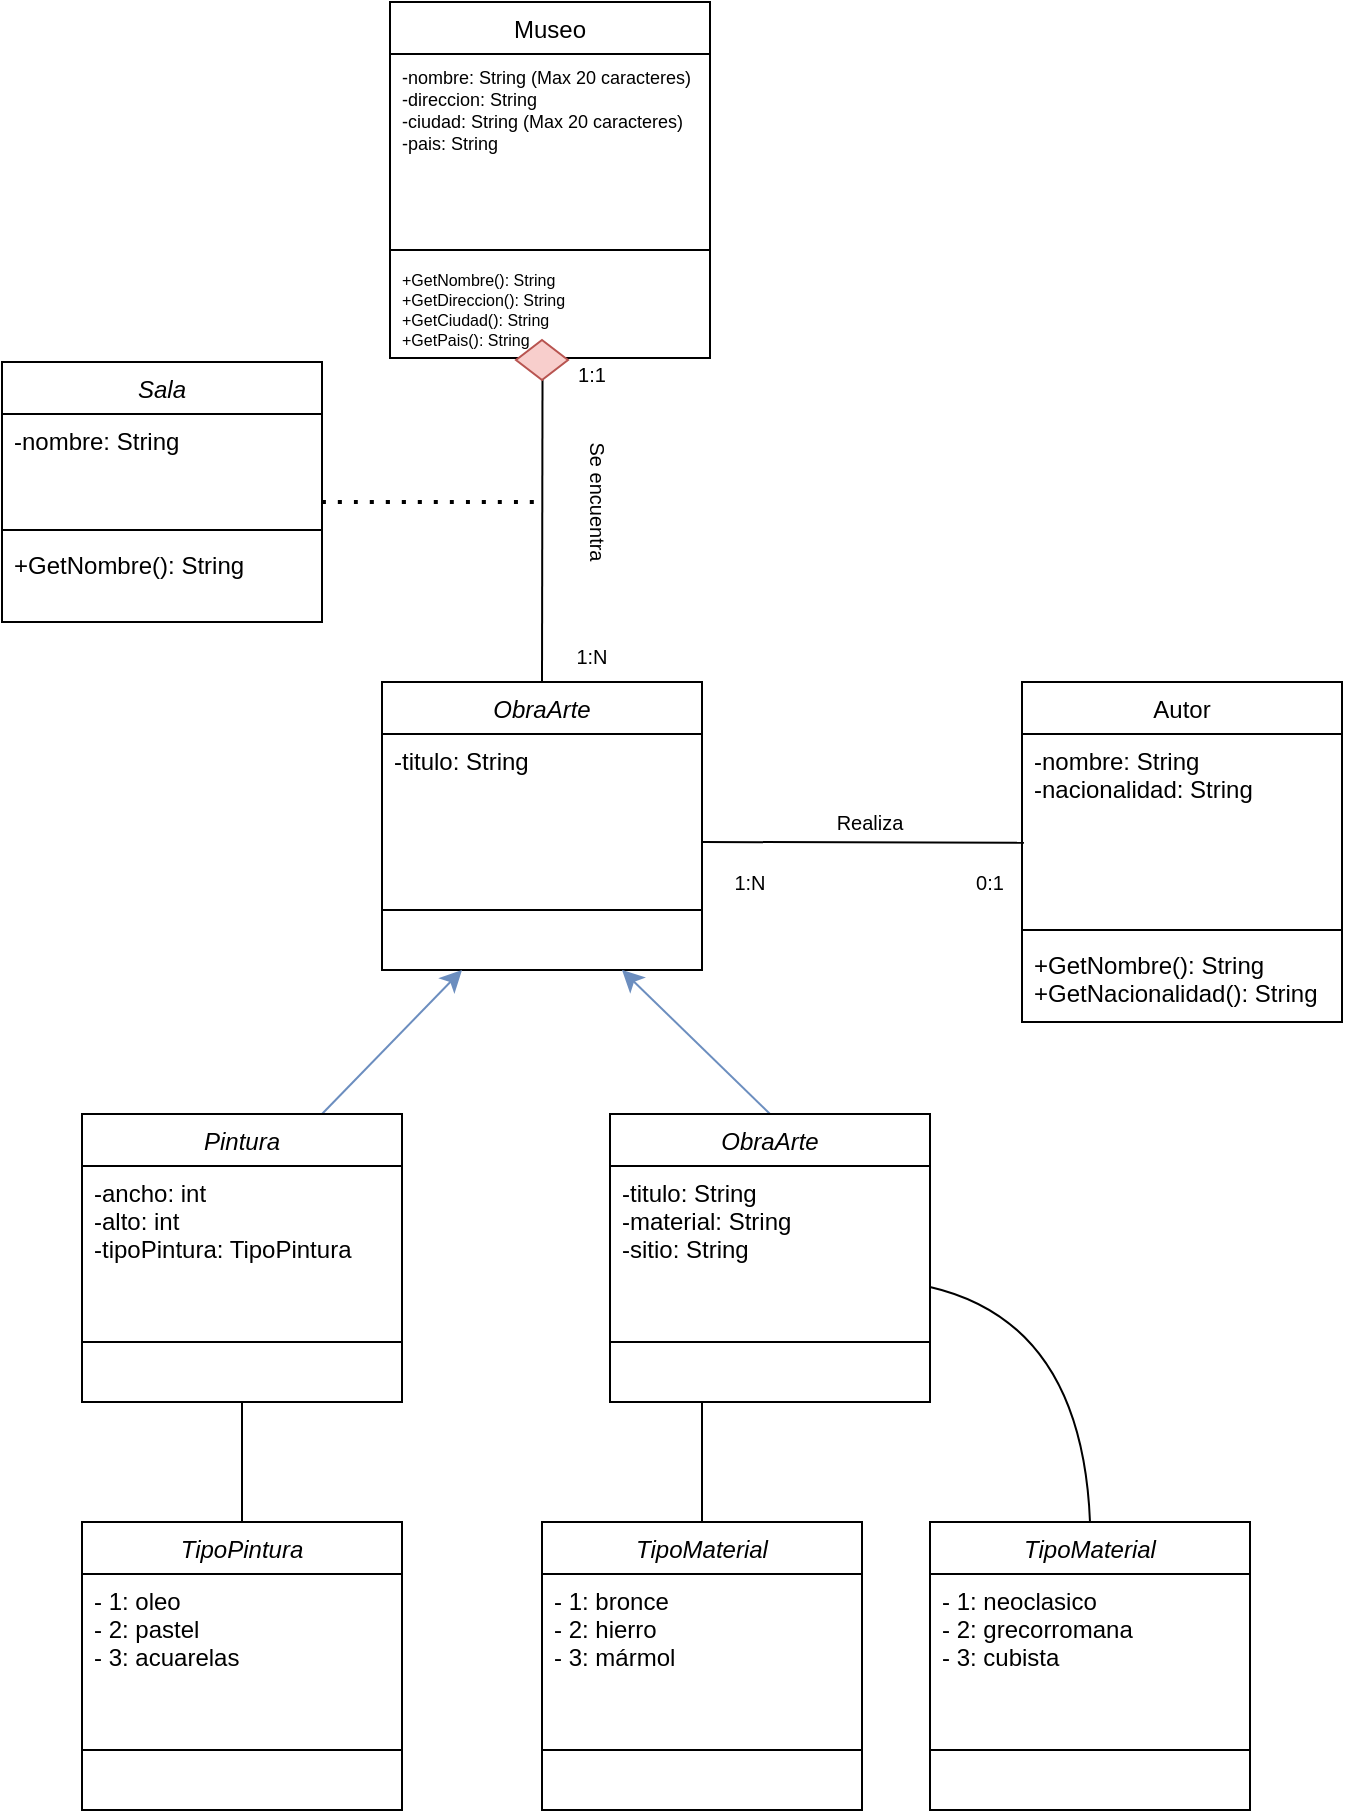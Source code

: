 <mxfile version="24.2.5" type="device">
  <diagram id="C5RBs43oDa-KdzZeNtuy" name="Page-1">
    <mxGraphModel dx="911" dy="543" grid="1" gridSize="10" guides="1" tooltips="1" connect="1" arrows="1" fold="1" page="1" pageScale="1" pageWidth="827" pageHeight="1169" math="0" shadow="0">
      <root>
        <mxCell id="WIyWlLk6GJQsqaUBKTNV-0" />
        <mxCell id="WIyWlLk6GJQsqaUBKTNV-1" parent="WIyWlLk6GJQsqaUBKTNV-0" />
        <mxCell id="MjzBWKm5YvmHE8nbdSKb-34" style="edgeStyle=none;curved=1;rounded=0;orthogonalLoop=1;jettySize=auto;html=1;exitX=0.5;exitY=0;exitDx=0;exitDy=0;fontSize=12;startSize=8;endSize=8;endArrow=none;endFill=0;" edge="1" parent="WIyWlLk6GJQsqaUBKTNV-1" source="zkfFHV4jXpPFQw0GAbJ--0">
          <mxGeometry relative="1" as="geometry">
            <mxPoint x="300.286" y="170" as="targetPoint" />
          </mxGeometry>
        </mxCell>
        <mxCell id="zkfFHV4jXpPFQw0GAbJ--0" value="ObraArte" style="swimlane;fontStyle=2;align=center;verticalAlign=top;childLayout=stackLayout;horizontal=1;startSize=26;horizontalStack=0;resizeParent=1;resizeLast=0;collapsible=1;marginBottom=0;rounded=0;shadow=0;strokeWidth=1;" parent="WIyWlLk6GJQsqaUBKTNV-1" vertex="1">
          <mxGeometry x="220" y="340" width="160" height="144" as="geometry">
            <mxRectangle x="230" y="140" width="160" height="26" as="alternateBounds" />
          </mxGeometry>
        </mxCell>
        <mxCell id="zkfFHV4jXpPFQw0GAbJ--1" value="-titulo: String" style="text;align=left;verticalAlign=top;spacingLeft=4;spacingRight=4;overflow=hidden;rotatable=0;points=[[0,0.5],[1,0.5]];portConstraint=eastwest;" parent="zkfFHV4jXpPFQw0GAbJ--0" vertex="1">
          <mxGeometry y="26" width="160" height="84" as="geometry" />
        </mxCell>
        <mxCell id="zkfFHV4jXpPFQw0GAbJ--4" value="" style="line;html=1;strokeWidth=1;align=left;verticalAlign=middle;spacingTop=-1;spacingLeft=3;spacingRight=3;rotatable=0;labelPosition=right;points=[];portConstraint=eastwest;" parent="zkfFHV4jXpPFQw0GAbJ--0" vertex="1">
          <mxGeometry y="110" width="160" height="8" as="geometry" />
        </mxCell>
        <mxCell id="zkfFHV4jXpPFQw0GAbJ--17" value="Autor" style="swimlane;fontStyle=0;align=center;verticalAlign=top;childLayout=stackLayout;horizontal=1;startSize=26;horizontalStack=0;resizeParent=1;resizeLast=0;collapsible=1;marginBottom=0;rounded=0;shadow=0;strokeWidth=1;" parent="WIyWlLk6GJQsqaUBKTNV-1" vertex="1">
          <mxGeometry x="540" y="340" width="160" height="170" as="geometry">
            <mxRectangle x="550" y="140" width="160" height="26" as="alternateBounds" />
          </mxGeometry>
        </mxCell>
        <mxCell id="zkfFHV4jXpPFQw0GAbJ--20" value="-nombre: String&#xa;-nacionalidad: String" style="text;align=left;verticalAlign=top;spacingLeft=4;spacingRight=4;overflow=hidden;rotatable=0;points=[[0,0.5],[1,0.5]];portConstraint=eastwest;rounded=0;shadow=0;html=0;" parent="zkfFHV4jXpPFQw0GAbJ--17" vertex="1">
          <mxGeometry y="26" width="160" height="94" as="geometry" />
        </mxCell>
        <mxCell id="zkfFHV4jXpPFQw0GAbJ--23" value="" style="line;html=1;strokeWidth=1;align=left;verticalAlign=middle;spacingTop=-1;spacingLeft=3;spacingRight=3;rotatable=0;labelPosition=right;points=[];portConstraint=eastwest;" parent="zkfFHV4jXpPFQw0GAbJ--17" vertex="1">
          <mxGeometry y="120" width="160" height="8" as="geometry" />
        </mxCell>
        <mxCell id="MjzBWKm5YvmHE8nbdSKb-49" value="+GetNombre(): String&#xa;+GetNacionalidad(): String" style="text;align=left;verticalAlign=top;spacingLeft=4;spacingRight=4;overflow=hidden;rotatable=0;points=[[0,0.5],[1,0.5]];portConstraint=eastwest;rounded=0;shadow=0;html=0;" vertex="1" parent="zkfFHV4jXpPFQw0GAbJ--17">
          <mxGeometry y="128" width="160" height="42" as="geometry" />
        </mxCell>
        <mxCell id="MjzBWKm5YvmHE8nbdSKb-22" style="edgeStyle=none;curved=1;rounded=0;orthogonalLoop=1;jettySize=auto;html=1;exitX=0.75;exitY=0;exitDx=0;exitDy=0;entryX=0.25;entryY=1;entryDx=0;entryDy=0;fontSize=12;startSize=8;endSize=8;fillColor=#dae8fc;strokeColor=#6c8ebf;" edge="1" parent="WIyWlLk6GJQsqaUBKTNV-1" source="MjzBWKm5YvmHE8nbdSKb-0" target="zkfFHV4jXpPFQw0GAbJ--0">
          <mxGeometry relative="1" as="geometry" />
        </mxCell>
        <mxCell id="MjzBWKm5YvmHE8nbdSKb-0" value="Pintura" style="swimlane;fontStyle=2;align=center;verticalAlign=top;childLayout=stackLayout;horizontal=1;startSize=26;horizontalStack=0;resizeParent=1;resizeLast=0;collapsible=1;marginBottom=0;rounded=0;shadow=0;strokeWidth=1;" vertex="1" parent="WIyWlLk6GJQsqaUBKTNV-1">
          <mxGeometry x="70" y="556" width="160" height="144" as="geometry">
            <mxRectangle x="230" y="140" width="160" height="26" as="alternateBounds" />
          </mxGeometry>
        </mxCell>
        <mxCell id="MjzBWKm5YvmHE8nbdSKb-1" value="-ancho: int&#xa;-alto: int&#xa;-tipoPintura: TipoPintura" style="text;align=left;verticalAlign=top;spacingLeft=4;spacingRight=4;overflow=hidden;rotatable=0;points=[[0,0.5],[1,0.5]];portConstraint=eastwest;" vertex="1" parent="MjzBWKm5YvmHE8nbdSKb-0">
          <mxGeometry y="26" width="160" height="84" as="geometry" />
        </mxCell>
        <mxCell id="MjzBWKm5YvmHE8nbdSKb-2" value="" style="line;html=1;strokeWidth=1;align=left;verticalAlign=middle;spacingTop=-1;spacingLeft=3;spacingRight=3;rotatable=0;labelPosition=right;points=[];portConstraint=eastwest;" vertex="1" parent="MjzBWKm5YvmHE8nbdSKb-0">
          <mxGeometry y="110" width="160" height="8" as="geometry" />
        </mxCell>
        <mxCell id="MjzBWKm5YvmHE8nbdSKb-21" style="edgeStyle=none;curved=1;rounded=0;orthogonalLoop=1;jettySize=auto;html=1;exitX=0.5;exitY=0;exitDx=0;exitDy=0;fontSize=12;startSize=8;endSize=8;entryX=0.75;entryY=1;entryDx=0;entryDy=0;fillColor=#dae8fc;strokeColor=#6c8ebf;" edge="1" parent="WIyWlLk6GJQsqaUBKTNV-1" source="MjzBWKm5YvmHE8nbdSKb-3" target="zkfFHV4jXpPFQw0GAbJ--0">
          <mxGeometry relative="1" as="geometry">
            <mxPoint x="350" y="490" as="targetPoint" />
          </mxGeometry>
        </mxCell>
        <mxCell id="MjzBWKm5YvmHE8nbdSKb-3" value="ObraArte" style="swimlane;fontStyle=2;align=center;verticalAlign=top;childLayout=stackLayout;horizontal=1;startSize=26;horizontalStack=0;resizeParent=1;resizeLast=0;collapsible=1;marginBottom=0;rounded=0;shadow=0;strokeWidth=1;" vertex="1" parent="WIyWlLk6GJQsqaUBKTNV-1">
          <mxGeometry x="334" y="556" width="160" height="144" as="geometry">
            <mxRectangle x="230" y="140" width="160" height="26" as="alternateBounds" />
          </mxGeometry>
        </mxCell>
        <mxCell id="MjzBWKm5YvmHE8nbdSKb-4" value="-titulo: String&#xa;-material: String&#xa;-sitio: String" style="text;align=left;verticalAlign=top;spacingLeft=4;spacingRight=4;overflow=hidden;rotatable=0;points=[[0,0.5],[1,0.5]];portConstraint=eastwest;" vertex="1" parent="MjzBWKm5YvmHE8nbdSKb-3">
          <mxGeometry y="26" width="160" height="84" as="geometry" />
        </mxCell>
        <mxCell id="MjzBWKm5YvmHE8nbdSKb-5" value="" style="line;html=1;strokeWidth=1;align=left;verticalAlign=middle;spacingTop=-1;spacingLeft=3;spacingRight=3;rotatable=0;labelPosition=right;points=[];portConstraint=eastwest;" vertex="1" parent="MjzBWKm5YvmHE8nbdSKb-3">
          <mxGeometry y="110" width="160" height="8" as="geometry" />
        </mxCell>
        <mxCell id="MjzBWKm5YvmHE8nbdSKb-9" style="edgeStyle=none;curved=1;rounded=0;orthogonalLoop=1;jettySize=auto;html=1;exitX=0.5;exitY=0;exitDx=0;exitDy=0;fontSize=12;startSize=8;endSize=8;endArrow=none;endFill=0;" edge="1" parent="WIyWlLk6GJQsqaUBKTNV-1" source="MjzBWKm5YvmHE8nbdSKb-6">
          <mxGeometry relative="1" as="geometry">
            <mxPoint x="150" y="700" as="targetPoint" />
          </mxGeometry>
        </mxCell>
        <mxCell id="MjzBWKm5YvmHE8nbdSKb-6" value="TipoPintura" style="swimlane;fontStyle=2;align=center;verticalAlign=top;childLayout=stackLayout;horizontal=1;startSize=26;horizontalStack=0;resizeParent=1;resizeLast=0;collapsible=1;marginBottom=0;rounded=0;shadow=0;strokeWidth=1;" vertex="1" parent="WIyWlLk6GJQsqaUBKTNV-1">
          <mxGeometry x="70" y="760" width="160" height="144" as="geometry">
            <mxRectangle x="230" y="140" width="160" height="26" as="alternateBounds" />
          </mxGeometry>
        </mxCell>
        <mxCell id="MjzBWKm5YvmHE8nbdSKb-7" value="- 1: oleo&#xa;- 2: pastel&#xa;- 3: acuarelas" style="text;align=left;verticalAlign=top;spacingLeft=4;spacingRight=4;overflow=hidden;rotatable=0;points=[[0,0.5],[1,0.5]];portConstraint=eastwest;" vertex="1" parent="MjzBWKm5YvmHE8nbdSKb-6">
          <mxGeometry y="26" width="160" height="84" as="geometry" />
        </mxCell>
        <mxCell id="MjzBWKm5YvmHE8nbdSKb-8" value="" style="line;html=1;strokeWidth=1;align=left;verticalAlign=middle;spacingTop=-1;spacingLeft=3;spacingRight=3;rotatable=0;labelPosition=right;points=[];portConstraint=eastwest;" vertex="1" parent="MjzBWKm5YvmHE8nbdSKb-6">
          <mxGeometry y="110" width="160" height="8" as="geometry" />
        </mxCell>
        <mxCell id="MjzBWKm5YvmHE8nbdSKb-10" value="TipoMaterial" style="swimlane;fontStyle=2;align=center;verticalAlign=top;childLayout=stackLayout;horizontal=1;startSize=26;horizontalStack=0;resizeParent=1;resizeLast=0;collapsible=1;marginBottom=0;rounded=0;shadow=0;strokeWidth=1;" vertex="1" parent="WIyWlLk6GJQsqaUBKTNV-1">
          <mxGeometry x="300" y="760" width="160" height="144" as="geometry">
            <mxRectangle x="230" y="140" width="160" height="26" as="alternateBounds" />
          </mxGeometry>
        </mxCell>
        <mxCell id="MjzBWKm5YvmHE8nbdSKb-11" value="- 1: bronce&#xa;- 2: hierro&#xa;- 3: mármol" style="text;align=left;verticalAlign=top;spacingLeft=4;spacingRight=4;overflow=hidden;rotatable=0;points=[[0,0.5],[1,0.5]];portConstraint=eastwest;" vertex="1" parent="MjzBWKm5YvmHE8nbdSKb-10">
          <mxGeometry y="26" width="160" height="84" as="geometry" />
        </mxCell>
        <mxCell id="MjzBWKm5YvmHE8nbdSKb-12" value="" style="line;html=1;strokeWidth=1;align=left;verticalAlign=middle;spacingTop=-1;spacingLeft=3;spacingRight=3;rotatable=0;labelPosition=right;points=[];portConstraint=eastwest;" vertex="1" parent="MjzBWKm5YvmHE8nbdSKb-10">
          <mxGeometry y="110" width="160" height="8" as="geometry" />
        </mxCell>
        <mxCell id="MjzBWKm5YvmHE8nbdSKb-13" value="" style="endArrow=none;html=1;rounded=0;fontSize=12;startSize=8;endSize=8;curved=1;" edge="1" parent="WIyWlLk6GJQsqaUBKTNV-1">
          <mxGeometry width="50" height="50" relative="1" as="geometry">
            <mxPoint x="380" y="760" as="sourcePoint" />
            <mxPoint x="380" y="700" as="targetPoint" />
          </mxGeometry>
        </mxCell>
        <mxCell id="MjzBWKm5YvmHE8nbdSKb-18" style="edgeStyle=none;curved=1;rounded=0;orthogonalLoop=1;jettySize=auto;html=1;exitX=0.5;exitY=0;exitDx=0;exitDy=0;fontSize=12;startSize=8;endSize=8;endArrow=none;endFill=0;" edge="1" parent="WIyWlLk6GJQsqaUBKTNV-1" source="MjzBWKm5YvmHE8nbdSKb-14" target="MjzBWKm5YvmHE8nbdSKb-4">
          <mxGeometry relative="1" as="geometry">
            <Array as="points">
              <mxPoint x="570" y="660" />
            </Array>
          </mxGeometry>
        </mxCell>
        <mxCell id="MjzBWKm5YvmHE8nbdSKb-14" value="TipoMaterial" style="swimlane;fontStyle=2;align=center;verticalAlign=top;childLayout=stackLayout;horizontal=1;startSize=26;horizontalStack=0;resizeParent=1;resizeLast=0;collapsible=1;marginBottom=0;rounded=0;shadow=0;strokeWidth=1;" vertex="1" parent="WIyWlLk6GJQsqaUBKTNV-1">
          <mxGeometry x="494" y="760" width="160" height="144" as="geometry">
            <mxRectangle x="230" y="140" width="160" height="26" as="alternateBounds" />
          </mxGeometry>
        </mxCell>
        <mxCell id="MjzBWKm5YvmHE8nbdSKb-15" value="- 1: neoclasico&#xa;- 2: grecorromana&#xa;- 3: cubista" style="text;align=left;verticalAlign=top;spacingLeft=4;spacingRight=4;overflow=hidden;rotatable=0;points=[[0,0.5],[1,0.5]];portConstraint=eastwest;" vertex="1" parent="MjzBWKm5YvmHE8nbdSKb-14">
          <mxGeometry y="26" width="160" height="84" as="geometry" />
        </mxCell>
        <mxCell id="MjzBWKm5YvmHE8nbdSKb-16" value="" style="line;html=1;strokeWidth=1;align=left;verticalAlign=middle;spacingTop=-1;spacingLeft=3;spacingRight=3;rotatable=0;labelPosition=right;points=[];portConstraint=eastwest;" vertex="1" parent="MjzBWKm5YvmHE8nbdSKb-14">
          <mxGeometry y="110" width="160" height="8" as="geometry" />
        </mxCell>
        <mxCell id="MjzBWKm5YvmHE8nbdSKb-23" value="" style="endArrow=none;html=1;rounded=0;fontSize=12;startSize=8;endSize=8;curved=1;entryX=0.006;entryY=0.578;entryDx=0;entryDy=0;entryPerimeter=0;" edge="1" parent="WIyWlLk6GJQsqaUBKTNV-1" target="zkfFHV4jXpPFQw0GAbJ--20">
          <mxGeometry width="50" height="50" relative="1" as="geometry">
            <mxPoint x="380" y="420" as="sourcePoint" />
            <mxPoint x="430" y="370" as="targetPoint" />
          </mxGeometry>
        </mxCell>
        <mxCell id="MjzBWKm5YvmHE8nbdSKb-24" value="&lt;font style=&quot;font-size: 10px;&quot;&gt;Realiza&lt;/font&gt;" style="text;html=1;align=center;verticalAlign=middle;whiteSpace=wrap;rounded=0;fontSize=16;" vertex="1" parent="WIyWlLk6GJQsqaUBKTNV-1">
          <mxGeometry x="434" y="393" width="60" height="30" as="geometry" />
        </mxCell>
        <mxCell id="MjzBWKm5YvmHE8nbdSKb-26" value="&lt;span style=&quot;font-size: 10px;&quot;&gt;1:N&lt;/span&gt;" style="text;html=1;align=center;verticalAlign=middle;whiteSpace=wrap;rounded=0;fontSize=16;" vertex="1" parent="WIyWlLk6GJQsqaUBKTNV-1">
          <mxGeometry x="374" y="423" width="60" height="30" as="geometry" />
        </mxCell>
        <mxCell id="MjzBWKm5YvmHE8nbdSKb-27" value="&lt;span style=&quot;font-size: 10px;&quot;&gt;0:1&lt;/span&gt;" style="text;html=1;align=center;verticalAlign=middle;whiteSpace=wrap;rounded=0;fontSize=16;" vertex="1" parent="WIyWlLk6GJQsqaUBKTNV-1">
          <mxGeometry x="494" y="423" width="60" height="30" as="geometry" />
        </mxCell>
        <mxCell id="MjzBWKm5YvmHE8nbdSKb-31" value="Museo&#xa;" style="swimlane;fontStyle=0;align=center;verticalAlign=top;childLayout=stackLayout;horizontal=1;startSize=26;horizontalStack=0;resizeParent=1;resizeLast=0;collapsible=1;marginBottom=0;rounded=0;shadow=0;strokeWidth=1;" vertex="1" parent="WIyWlLk6GJQsqaUBKTNV-1">
          <mxGeometry x="224" width="160" height="178" as="geometry">
            <mxRectangle x="550" y="140" width="160" height="26" as="alternateBounds" />
          </mxGeometry>
        </mxCell>
        <mxCell id="MjzBWKm5YvmHE8nbdSKb-32" value="-nombre: String (Max 20 caracteres)&#xa;-direccion: String&#xa;-ciudad: String (Max 20 caracteres)&#xa;-pais: String" style="text;align=left;verticalAlign=top;spacingLeft=4;spacingRight=4;overflow=hidden;rotatable=0;points=[[0,0.5],[1,0.5]];portConstraint=eastwest;rounded=0;shadow=0;html=0;fontSize=9;" vertex="1" parent="MjzBWKm5YvmHE8nbdSKb-31">
          <mxGeometry y="26" width="160" height="94" as="geometry" />
        </mxCell>
        <mxCell id="MjzBWKm5YvmHE8nbdSKb-33" value="" style="line;html=1;strokeWidth=1;align=left;verticalAlign=middle;spacingTop=-1;spacingLeft=3;spacingRight=3;rotatable=0;labelPosition=right;points=[];portConstraint=eastwest;" vertex="1" parent="MjzBWKm5YvmHE8nbdSKb-31">
          <mxGeometry y="120" width="160" height="8" as="geometry" />
        </mxCell>
        <mxCell id="MjzBWKm5YvmHE8nbdSKb-52" value="+GetNombre(): String&#xa;+GetDireccion(): String&#xa;+GetCiudad(): String&#xa;+GetPais(): String" style="text;align=left;verticalAlign=top;spacingLeft=4;spacingRight=4;overflow=hidden;rotatable=0;points=[[0,0.5],[1,0.5]];portConstraint=eastwest;rounded=0;shadow=0;html=0;fontSize=8;" vertex="1" parent="MjzBWKm5YvmHE8nbdSKb-31">
          <mxGeometry y="128" width="160" height="50" as="geometry" />
        </mxCell>
        <mxCell id="MjzBWKm5YvmHE8nbdSKb-39" value="&lt;font style=&quot;font-size: 10px;&quot;&gt;Se encuentra&lt;/font&gt;" style="text;html=1;align=center;verticalAlign=middle;whiteSpace=wrap;rounded=0;fontSize=16;rotation=90;" vertex="1" parent="WIyWlLk6GJQsqaUBKTNV-1">
          <mxGeometry x="295" y="235" width="70" height="30" as="geometry" />
        </mxCell>
        <mxCell id="MjzBWKm5YvmHE8nbdSKb-40" value="&lt;span style=&quot;font-size: 10px;&quot;&gt;1:1&lt;/span&gt;" style="text;html=1;align=center;verticalAlign=middle;whiteSpace=wrap;rounded=0;fontSize=16;" vertex="1" parent="WIyWlLk6GJQsqaUBKTNV-1">
          <mxGeometry x="295" y="169" width="60" height="30" as="geometry" />
        </mxCell>
        <mxCell id="MjzBWKm5YvmHE8nbdSKb-41" value="&lt;span style=&quot;font-size: 10px;&quot;&gt;1:N&lt;/span&gt;" style="text;html=1;align=center;verticalAlign=middle;whiteSpace=wrap;rounded=0;fontSize=16;" vertex="1" parent="WIyWlLk6GJQsqaUBKTNV-1">
          <mxGeometry x="295" y="310" width="60" height="30" as="geometry" />
        </mxCell>
        <mxCell id="MjzBWKm5YvmHE8nbdSKb-43" value="" style="rhombus;whiteSpace=wrap;html=1;fillColor=#f8cecc;strokeColor=#b85450;" vertex="1" parent="WIyWlLk6GJQsqaUBKTNV-1">
          <mxGeometry x="287" y="169" width="26" height="20" as="geometry" />
        </mxCell>
        <mxCell id="MjzBWKm5YvmHE8nbdSKb-44" value="Sala" style="swimlane;fontStyle=2;align=center;verticalAlign=top;childLayout=stackLayout;horizontal=1;startSize=26;horizontalStack=0;resizeParent=1;resizeLast=0;collapsible=1;marginBottom=0;rounded=0;shadow=0;strokeWidth=1;" vertex="1" parent="WIyWlLk6GJQsqaUBKTNV-1">
          <mxGeometry x="30" y="180" width="160" height="130" as="geometry">
            <mxRectangle x="230" y="140" width="160" height="26" as="alternateBounds" />
          </mxGeometry>
        </mxCell>
        <mxCell id="MjzBWKm5YvmHE8nbdSKb-45" value="-nombre: String" style="text;align=left;verticalAlign=top;spacingLeft=4;spacingRight=4;overflow=hidden;rotatable=0;points=[[0,0.5],[1,0.5]];portConstraint=eastwest;" vertex="1" parent="MjzBWKm5YvmHE8nbdSKb-44">
          <mxGeometry y="26" width="160" height="54" as="geometry" />
        </mxCell>
        <mxCell id="MjzBWKm5YvmHE8nbdSKb-46" value="" style="line;html=1;strokeWidth=1;align=left;verticalAlign=middle;spacingTop=-1;spacingLeft=3;spacingRight=3;rotatable=0;labelPosition=right;points=[];portConstraint=eastwest;" vertex="1" parent="MjzBWKm5YvmHE8nbdSKb-44">
          <mxGeometry y="80" width="160" height="8" as="geometry" />
        </mxCell>
        <mxCell id="MjzBWKm5YvmHE8nbdSKb-50" value="+GetNombre(): String&#xa;" style="text;align=left;verticalAlign=top;spacingLeft=4;spacingRight=4;overflow=hidden;rotatable=0;points=[[0,0.5],[1,0.5]];portConstraint=eastwest;rounded=0;shadow=0;html=0;" vertex="1" parent="MjzBWKm5YvmHE8nbdSKb-44">
          <mxGeometry y="88" width="160" height="42" as="geometry" />
        </mxCell>
        <mxCell id="MjzBWKm5YvmHE8nbdSKb-47" value="" style="endArrow=none;dashed=1;html=1;dashPattern=1 3;strokeWidth=2;rounded=0;fontSize=12;startSize=8;endSize=8;curved=1;" edge="1" parent="WIyWlLk6GJQsqaUBKTNV-1">
          <mxGeometry width="50" height="50" relative="1" as="geometry">
            <mxPoint x="190" y="250" as="sourcePoint" />
            <mxPoint x="300" y="250" as="targetPoint" />
          </mxGeometry>
        </mxCell>
      </root>
    </mxGraphModel>
  </diagram>
</mxfile>
